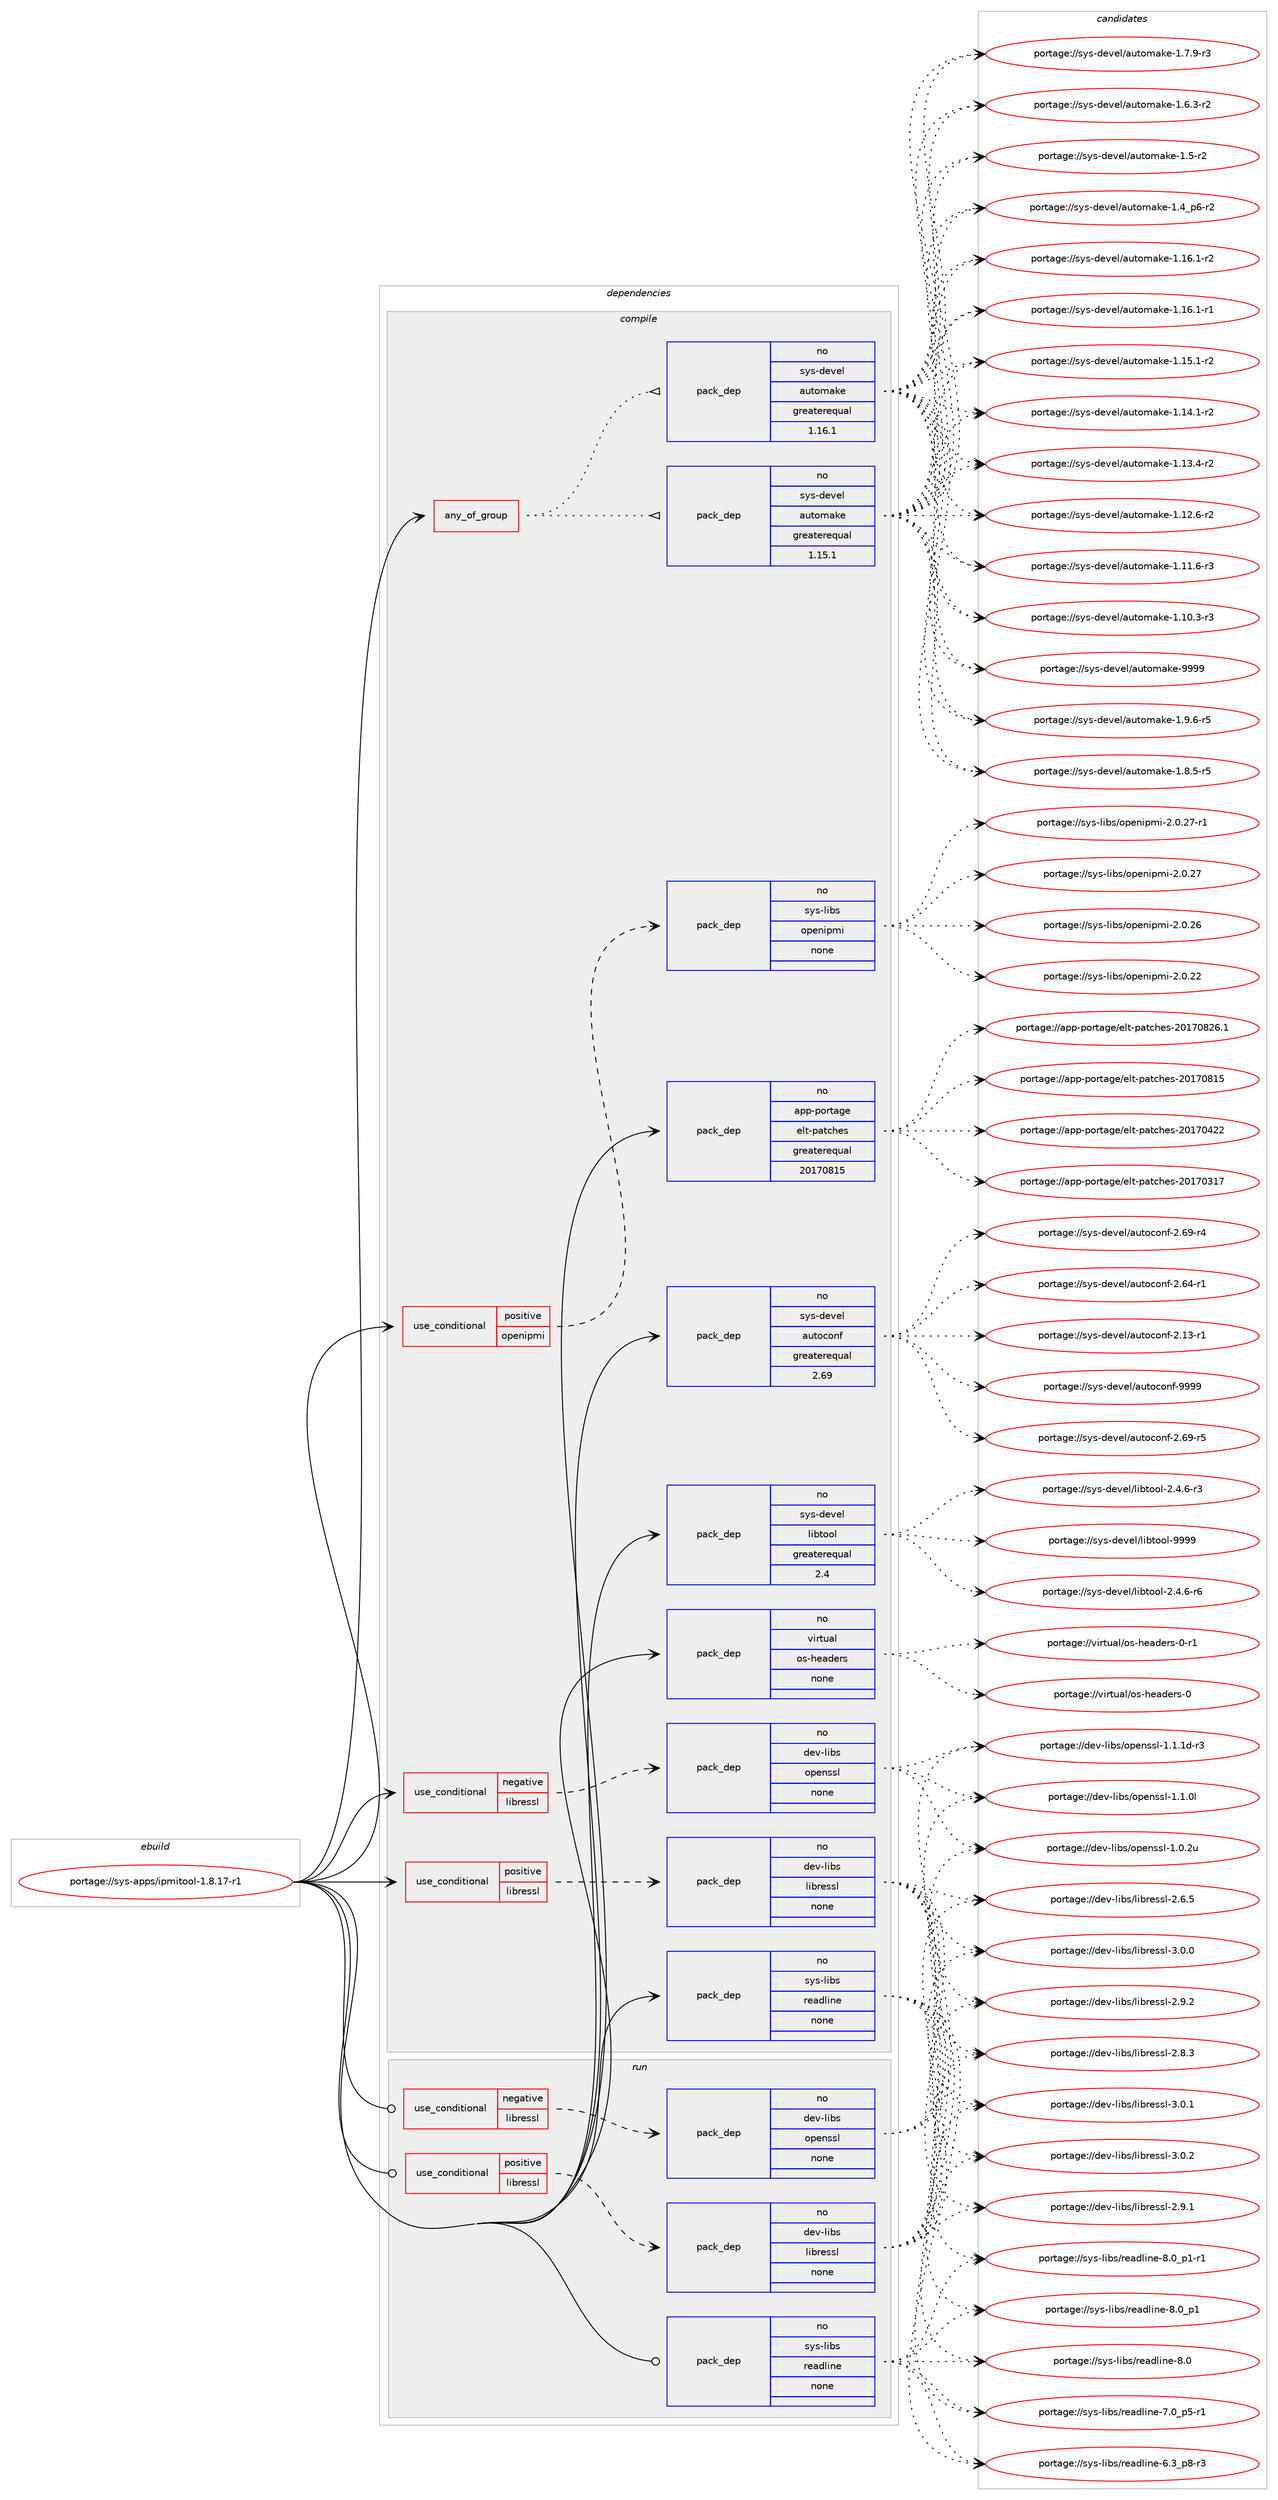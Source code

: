 digraph prolog {

# *************
# Graph options
# *************

newrank=true;
concentrate=true;
compound=true;
graph [rankdir=LR,fontname=Helvetica,fontsize=10,ranksep=1.5];#, ranksep=2.5, nodesep=0.2];
edge  [arrowhead=vee];
node  [fontname=Helvetica,fontsize=10];

# **********
# The ebuild
# **********

subgraph cluster_leftcol {
color=gray;
rank=same;
label=<<i>ebuild</i>>;
id [label="portage://sys-apps/ipmitool-1.8.17-r1", color=red, width=4, href="../sys-apps/ipmitool-1.8.17-r1.svg"];
}

# ****************
# The dependencies
# ****************

subgraph cluster_midcol {
color=gray;
label=<<i>dependencies</i>>;
subgraph cluster_compile {
fillcolor="#eeeeee";
style=filled;
label=<<i>compile</i>>;
subgraph any1440 {
dependency72178 [label=<<TABLE BORDER="0" CELLBORDER="1" CELLSPACING="0" CELLPADDING="4"><TR><TD CELLPADDING="10">any_of_group</TD></TR></TABLE>>, shape=none, color=red];subgraph pack55976 {
dependency72179 [label=<<TABLE BORDER="0" CELLBORDER="1" CELLSPACING="0" CELLPADDING="4" WIDTH="220"><TR><TD ROWSPAN="6" CELLPADDING="30">pack_dep</TD></TR><TR><TD WIDTH="110">no</TD></TR><TR><TD>sys-devel</TD></TR><TR><TD>automake</TD></TR><TR><TD>greaterequal</TD></TR><TR><TD>1.16.1</TD></TR></TABLE>>, shape=none, color=blue];
}
dependency72178:e -> dependency72179:w [weight=20,style="dotted",arrowhead="oinv"];
subgraph pack55977 {
dependency72180 [label=<<TABLE BORDER="0" CELLBORDER="1" CELLSPACING="0" CELLPADDING="4" WIDTH="220"><TR><TD ROWSPAN="6" CELLPADDING="30">pack_dep</TD></TR><TR><TD WIDTH="110">no</TD></TR><TR><TD>sys-devel</TD></TR><TR><TD>automake</TD></TR><TR><TD>greaterequal</TD></TR><TR><TD>1.15.1</TD></TR></TABLE>>, shape=none, color=blue];
}
dependency72178:e -> dependency72180:w [weight=20,style="dotted",arrowhead="oinv"];
}
id:e -> dependency72178:w [weight=20,style="solid",arrowhead="vee"];
subgraph cond14690 {
dependency72181 [label=<<TABLE BORDER="0" CELLBORDER="1" CELLSPACING="0" CELLPADDING="4"><TR><TD ROWSPAN="3" CELLPADDING="10">use_conditional</TD></TR><TR><TD>negative</TD></TR><TR><TD>libressl</TD></TR></TABLE>>, shape=none, color=red];
subgraph pack55978 {
dependency72182 [label=<<TABLE BORDER="0" CELLBORDER="1" CELLSPACING="0" CELLPADDING="4" WIDTH="220"><TR><TD ROWSPAN="6" CELLPADDING="30">pack_dep</TD></TR><TR><TD WIDTH="110">no</TD></TR><TR><TD>dev-libs</TD></TR><TR><TD>openssl</TD></TR><TR><TD>none</TD></TR><TR><TD></TD></TR></TABLE>>, shape=none, color=blue];
}
dependency72181:e -> dependency72182:w [weight=20,style="dashed",arrowhead="vee"];
}
id:e -> dependency72181:w [weight=20,style="solid",arrowhead="vee"];
subgraph cond14691 {
dependency72183 [label=<<TABLE BORDER="0" CELLBORDER="1" CELLSPACING="0" CELLPADDING="4"><TR><TD ROWSPAN="3" CELLPADDING="10">use_conditional</TD></TR><TR><TD>positive</TD></TR><TR><TD>libressl</TD></TR></TABLE>>, shape=none, color=red];
subgraph pack55979 {
dependency72184 [label=<<TABLE BORDER="0" CELLBORDER="1" CELLSPACING="0" CELLPADDING="4" WIDTH="220"><TR><TD ROWSPAN="6" CELLPADDING="30">pack_dep</TD></TR><TR><TD WIDTH="110">no</TD></TR><TR><TD>dev-libs</TD></TR><TR><TD>libressl</TD></TR><TR><TD>none</TD></TR><TR><TD></TD></TR></TABLE>>, shape=none, color=blue];
}
dependency72183:e -> dependency72184:w [weight=20,style="dashed",arrowhead="vee"];
}
id:e -> dependency72183:w [weight=20,style="solid",arrowhead="vee"];
subgraph cond14692 {
dependency72185 [label=<<TABLE BORDER="0" CELLBORDER="1" CELLSPACING="0" CELLPADDING="4"><TR><TD ROWSPAN="3" CELLPADDING="10">use_conditional</TD></TR><TR><TD>positive</TD></TR><TR><TD>openipmi</TD></TR></TABLE>>, shape=none, color=red];
subgraph pack55980 {
dependency72186 [label=<<TABLE BORDER="0" CELLBORDER="1" CELLSPACING="0" CELLPADDING="4" WIDTH="220"><TR><TD ROWSPAN="6" CELLPADDING="30">pack_dep</TD></TR><TR><TD WIDTH="110">no</TD></TR><TR><TD>sys-libs</TD></TR><TR><TD>openipmi</TD></TR><TR><TD>none</TD></TR><TR><TD></TD></TR></TABLE>>, shape=none, color=blue];
}
dependency72185:e -> dependency72186:w [weight=20,style="dashed",arrowhead="vee"];
}
id:e -> dependency72185:w [weight=20,style="solid",arrowhead="vee"];
subgraph pack55981 {
dependency72187 [label=<<TABLE BORDER="0" CELLBORDER="1" CELLSPACING="0" CELLPADDING="4" WIDTH="220"><TR><TD ROWSPAN="6" CELLPADDING="30">pack_dep</TD></TR><TR><TD WIDTH="110">no</TD></TR><TR><TD>app-portage</TD></TR><TR><TD>elt-patches</TD></TR><TR><TD>greaterequal</TD></TR><TR><TD>20170815</TD></TR></TABLE>>, shape=none, color=blue];
}
id:e -> dependency72187:w [weight=20,style="solid",arrowhead="vee"];
subgraph pack55982 {
dependency72188 [label=<<TABLE BORDER="0" CELLBORDER="1" CELLSPACING="0" CELLPADDING="4" WIDTH="220"><TR><TD ROWSPAN="6" CELLPADDING="30">pack_dep</TD></TR><TR><TD WIDTH="110">no</TD></TR><TR><TD>sys-devel</TD></TR><TR><TD>autoconf</TD></TR><TR><TD>greaterequal</TD></TR><TR><TD>2.69</TD></TR></TABLE>>, shape=none, color=blue];
}
id:e -> dependency72188:w [weight=20,style="solid",arrowhead="vee"];
subgraph pack55983 {
dependency72189 [label=<<TABLE BORDER="0" CELLBORDER="1" CELLSPACING="0" CELLPADDING="4" WIDTH="220"><TR><TD ROWSPAN="6" CELLPADDING="30">pack_dep</TD></TR><TR><TD WIDTH="110">no</TD></TR><TR><TD>sys-devel</TD></TR><TR><TD>libtool</TD></TR><TR><TD>greaterequal</TD></TR><TR><TD>2.4</TD></TR></TABLE>>, shape=none, color=blue];
}
id:e -> dependency72189:w [weight=20,style="solid",arrowhead="vee"];
subgraph pack55984 {
dependency72190 [label=<<TABLE BORDER="0" CELLBORDER="1" CELLSPACING="0" CELLPADDING="4" WIDTH="220"><TR><TD ROWSPAN="6" CELLPADDING="30">pack_dep</TD></TR><TR><TD WIDTH="110">no</TD></TR><TR><TD>sys-libs</TD></TR><TR><TD>readline</TD></TR><TR><TD>none</TD></TR><TR><TD></TD></TR></TABLE>>, shape=none, color=blue];
}
id:e -> dependency72190:w [weight=20,style="solid",arrowhead="vee"];
subgraph pack55985 {
dependency72191 [label=<<TABLE BORDER="0" CELLBORDER="1" CELLSPACING="0" CELLPADDING="4" WIDTH="220"><TR><TD ROWSPAN="6" CELLPADDING="30">pack_dep</TD></TR><TR><TD WIDTH="110">no</TD></TR><TR><TD>virtual</TD></TR><TR><TD>os-headers</TD></TR><TR><TD>none</TD></TR><TR><TD></TD></TR></TABLE>>, shape=none, color=blue];
}
id:e -> dependency72191:w [weight=20,style="solid",arrowhead="vee"];
}
subgraph cluster_compileandrun {
fillcolor="#eeeeee";
style=filled;
label=<<i>compile and run</i>>;
}
subgraph cluster_run {
fillcolor="#eeeeee";
style=filled;
label=<<i>run</i>>;
subgraph cond14693 {
dependency72192 [label=<<TABLE BORDER="0" CELLBORDER="1" CELLSPACING="0" CELLPADDING="4"><TR><TD ROWSPAN="3" CELLPADDING="10">use_conditional</TD></TR><TR><TD>negative</TD></TR><TR><TD>libressl</TD></TR></TABLE>>, shape=none, color=red];
subgraph pack55986 {
dependency72193 [label=<<TABLE BORDER="0" CELLBORDER="1" CELLSPACING="0" CELLPADDING="4" WIDTH="220"><TR><TD ROWSPAN="6" CELLPADDING="30">pack_dep</TD></TR><TR><TD WIDTH="110">no</TD></TR><TR><TD>dev-libs</TD></TR><TR><TD>openssl</TD></TR><TR><TD>none</TD></TR><TR><TD></TD></TR></TABLE>>, shape=none, color=blue];
}
dependency72192:e -> dependency72193:w [weight=20,style="dashed",arrowhead="vee"];
}
id:e -> dependency72192:w [weight=20,style="solid",arrowhead="odot"];
subgraph cond14694 {
dependency72194 [label=<<TABLE BORDER="0" CELLBORDER="1" CELLSPACING="0" CELLPADDING="4"><TR><TD ROWSPAN="3" CELLPADDING="10">use_conditional</TD></TR><TR><TD>positive</TD></TR><TR><TD>libressl</TD></TR></TABLE>>, shape=none, color=red];
subgraph pack55987 {
dependency72195 [label=<<TABLE BORDER="0" CELLBORDER="1" CELLSPACING="0" CELLPADDING="4" WIDTH="220"><TR><TD ROWSPAN="6" CELLPADDING="30">pack_dep</TD></TR><TR><TD WIDTH="110">no</TD></TR><TR><TD>dev-libs</TD></TR><TR><TD>libressl</TD></TR><TR><TD>none</TD></TR><TR><TD></TD></TR></TABLE>>, shape=none, color=blue];
}
dependency72194:e -> dependency72195:w [weight=20,style="dashed",arrowhead="vee"];
}
id:e -> dependency72194:w [weight=20,style="solid",arrowhead="odot"];
subgraph pack55988 {
dependency72196 [label=<<TABLE BORDER="0" CELLBORDER="1" CELLSPACING="0" CELLPADDING="4" WIDTH="220"><TR><TD ROWSPAN="6" CELLPADDING="30">pack_dep</TD></TR><TR><TD WIDTH="110">no</TD></TR><TR><TD>sys-libs</TD></TR><TR><TD>readline</TD></TR><TR><TD>none</TD></TR><TR><TD></TD></TR></TABLE>>, shape=none, color=blue];
}
id:e -> dependency72196:w [weight=20,style="solid",arrowhead="odot"];
}
}

# **************
# The candidates
# **************

subgraph cluster_choices {
rank=same;
color=gray;
label=<<i>candidates</i>>;

subgraph choice55976 {
color=black;
nodesep=1;
choice115121115451001011181011084797117116111109971071014557575757 [label="portage://sys-devel/automake-9999", color=red, width=4,href="../sys-devel/automake-9999.svg"];
choice115121115451001011181011084797117116111109971071014549465746544511453 [label="portage://sys-devel/automake-1.9.6-r5", color=red, width=4,href="../sys-devel/automake-1.9.6-r5.svg"];
choice115121115451001011181011084797117116111109971071014549465646534511453 [label="portage://sys-devel/automake-1.8.5-r5", color=red, width=4,href="../sys-devel/automake-1.8.5-r5.svg"];
choice115121115451001011181011084797117116111109971071014549465546574511451 [label="portage://sys-devel/automake-1.7.9-r3", color=red, width=4,href="../sys-devel/automake-1.7.9-r3.svg"];
choice115121115451001011181011084797117116111109971071014549465446514511450 [label="portage://sys-devel/automake-1.6.3-r2", color=red, width=4,href="../sys-devel/automake-1.6.3-r2.svg"];
choice11512111545100101118101108479711711611110997107101454946534511450 [label="portage://sys-devel/automake-1.5-r2", color=red, width=4,href="../sys-devel/automake-1.5-r2.svg"];
choice115121115451001011181011084797117116111109971071014549465295112544511450 [label="portage://sys-devel/automake-1.4_p6-r2", color=red, width=4,href="../sys-devel/automake-1.4_p6-r2.svg"];
choice11512111545100101118101108479711711611110997107101454946495446494511450 [label="portage://sys-devel/automake-1.16.1-r2", color=red, width=4,href="../sys-devel/automake-1.16.1-r2.svg"];
choice11512111545100101118101108479711711611110997107101454946495446494511449 [label="portage://sys-devel/automake-1.16.1-r1", color=red, width=4,href="../sys-devel/automake-1.16.1-r1.svg"];
choice11512111545100101118101108479711711611110997107101454946495346494511450 [label="portage://sys-devel/automake-1.15.1-r2", color=red, width=4,href="../sys-devel/automake-1.15.1-r2.svg"];
choice11512111545100101118101108479711711611110997107101454946495246494511450 [label="portage://sys-devel/automake-1.14.1-r2", color=red, width=4,href="../sys-devel/automake-1.14.1-r2.svg"];
choice11512111545100101118101108479711711611110997107101454946495146524511450 [label="portage://sys-devel/automake-1.13.4-r2", color=red, width=4,href="../sys-devel/automake-1.13.4-r2.svg"];
choice11512111545100101118101108479711711611110997107101454946495046544511450 [label="portage://sys-devel/automake-1.12.6-r2", color=red, width=4,href="../sys-devel/automake-1.12.6-r2.svg"];
choice11512111545100101118101108479711711611110997107101454946494946544511451 [label="portage://sys-devel/automake-1.11.6-r3", color=red, width=4,href="../sys-devel/automake-1.11.6-r3.svg"];
choice11512111545100101118101108479711711611110997107101454946494846514511451 [label="portage://sys-devel/automake-1.10.3-r3", color=red, width=4,href="../sys-devel/automake-1.10.3-r3.svg"];
dependency72179:e -> choice115121115451001011181011084797117116111109971071014557575757:w [style=dotted,weight="100"];
dependency72179:e -> choice115121115451001011181011084797117116111109971071014549465746544511453:w [style=dotted,weight="100"];
dependency72179:e -> choice115121115451001011181011084797117116111109971071014549465646534511453:w [style=dotted,weight="100"];
dependency72179:e -> choice115121115451001011181011084797117116111109971071014549465546574511451:w [style=dotted,weight="100"];
dependency72179:e -> choice115121115451001011181011084797117116111109971071014549465446514511450:w [style=dotted,weight="100"];
dependency72179:e -> choice11512111545100101118101108479711711611110997107101454946534511450:w [style=dotted,weight="100"];
dependency72179:e -> choice115121115451001011181011084797117116111109971071014549465295112544511450:w [style=dotted,weight="100"];
dependency72179:e -> choice11512111545100101118101108479711711611110997107101454946495446494511450:w [style=dotted,weight="100"];
dependency72179:e -> choice11512111545100101118101108479711711611110997107101454946495446494511449:w [style=dotted,weight="100"];
dependency72179:e -> choice11512111545100101118101108479711711611110997107101454946495346494511450:w [style=dotted,weight="100"];
dependency72179:e -> choice11512111545100101118101108479711711611110997107101454946495246494511450:w [style=dotted,weight="100"];
dependency72179:e -> choice11512111545100101118101108479711711611110997107101454946495146524511450:w [style=dotted,weight="100"];
dependency72179:e -> choice11512111545100101118101108479711711611110997107101454946495046544511450:w [style=dotted,weight="100"];
dependency72179:e -> choice11512111545100101118101108479711711611110997107101454946494946544511451:w [style=dotted,weight="100"];
dependency72179:e -> choice11512111545100101118101108479711711611110997107101454946494846514511451:w [style=dotted,weight="100"];
}
subgraph choice55977 {
color=black;
nodesep=1;
choice115121115451001011181011084797117116111109971071014557575757 [label="portage://sys-devel/automake-9999", color=red, width=4,href="../sys-devel/automake-9999.svg"];
choice115121115451001011181011084797117116111109971071014549465746544511453 [label="portage://sys-devel/automake-1.9.6-r5", color=red, width=4,href="../sys-devel/automake-1.9.6-r5.svg"];
choice115121115451001011181011084797117116111109971071014549465646534511453 [label="portage://sys-devel/automake-1.8.5-r5", color=red, width=4,href="../sys-devel/automake-1.8.5-r5.svg"];
choice115121115451001011181011084797117116111109971071014549465546574511451 [label="portage://sys-devel/automake-1.7.9-r3", color=red, width=4,href="../sys-devel/automake-1.7.9-r3.svg"];
choice115121115451001011181011084797117116111109971071014549465446514511450 [label="portage://sys-devel/automake-1.6.3-r2", color=red, width=4,href="../sys-devel/automake-1.6.3-r2.svg"];
choice11512111545100101118101108479711711611110997107101454946534511450 [label="portage://sys-devel/automake-1.5-r2", color=red, width=4,href="../sys-devel/automake-1.5-r2.svg"];
choice115121115451001011181011084797117116111109971071014549465295112544511450 [label="portage://sys-devel/automake-1.4_p6-r2", color=red, width=4,href="../sys-devel/automake-1.4_p6-r2.svg"];
choice11512111545100101118101108479711711611110997107101454946495446494511450 [label="portage://sys-devel/automake-1.16.1-r2", color=red, width=4,href="../sys-devel/automake-1.16.1-r2.svg"];
choice11512111545100101118101108479711711611110997107101454946495446494511449 [label="portage://sys-devel/automake-1.16.1-r1", color=red, width=4,href="../sys-devel/automake-1.16.1-r1.svg"];
choice11512111545100101118101108479711711611110997107101454946495346494511450 [label="portage://sys-devel/automake-1.15.1-r2", color=red, width=4,href="../sys-devel/automake-1.15.1-r2.svg"];
choice11512111545100101118101108479711711611110997107101454946495246494511450 [label="portage://sys-devel/automake-1.14.1-r2", color=red, width=4,href="../sys-devel/automake-1.14.1-r2.svg"];
choice11512111545100101118101108479711711611110997107101454946495146524511450 [label="portage://sys-devel/automake-1.13.4-r2", color=red, width=4,href="../sys-devel/automake-1.13.4-r2.svg"];
choice11512111545100101118101108479711711611110997107101454946495046544511450 [label="portage://sys-devel/automake-1.12.6-r2", color=red, width=4,href="../sys-devel/automake-1.12.6-r2.svg"];
choice11512111545100101118101108479711711611110997107101454946494946544511451 [label="portage://sys-devel/automake-1.11.6-r3", color=red, width=4,href="../sys-devel/automake-1.11.6-r3.svg"];
choice11512111545100101118101108479711711611110997107101454946494846514511451 [label="portage://sys-devel/automake-1.10.3-r3", color=red, width=4,href="../sys-devel/automake-1.10.3-r3.svg"];
dependency72180:e -> choice115121115451001011181011084797117116111109971071014557575757:w [style=dotted,weight="100"];
dependency72180:e -> choice115121115451001011181011084797117116111109971071014549465746544511453:w [style=dotted,weight="100"];
dependency72180:e -> choice115121115451001011181011084797117116111109971071014549465646534511453:w [style=dotted,weight="100"];
dependency72180:e -> choice115121115451001011181011084797117116111109971071014549465546574511451:w [style=dotted,weight="100"];
dependency72180:e -> choice115121115451001011181011084797117116111109971071014549465446514511450:w [style=dotted,weight="100"];
dependency72180:e -> choice11512111545100101118101108479711711611110997107101454946534511450:w [style=dotted,weight="100"];
dependency72180:e -> choice115121115451001011181011084797117116111109971071014549465295112544511450:w [style=dotted,weight="100"];
dependency72180:e -> choice11512111545100101118101108479711711611110997107101454946495446494511450:w [style=dotted,weight="100"];
dependency72180:e -> choice11512111545100101118101108479711711611110997107101454946495446494511449:w [style=dotted,weight="100"];
dependency72180:e -> choice11512111545100101118101108479711711611110997107101454946495346494511450:w [style=dotted,weight="100"];
dependency72180:e -> choice11512111545100101118101108479711711611110997107101454946495246494511450:w [style=dotted,weight="100"];
dependency72180:e -> choice11512111545100101118101108479711711611110997107101454946495146524511450:w [style=dotted,weight="100"];
dependency72180:e -> choice11512111545100101118101108479711711611110997107101454946495046544511450:w [style=dotted,weight="100"];
dependency72180:e -> choice11512111545100101118101108479711711611110997107101454946494946544511451:w [style=dotted,weight="100"];
dependency72180:e -> choice11512111545100101118101108479711711611110997107101454946494846514511451:w [style=dotted,weight="100"];
}
subgraph choice55978 {
color=black;
nodesep=1;
choice1001011184510810598115471111121011101151151084549464946491004511451 [label="portage://dev-libs/openssl-1.1.1d-r3", color=red, width=4,href="../dev-libs/openssl-1.1.1d-r3.svg"];
choice100101118451081059811547111112101110115115108454946494648108 [label="portage://dev-libs/openssl-1.1.0l", color=red, width=4,href="../dev-libs/openssl-1.1.0l.svg"];
choice100101118451081059811547111112101110115115108454946484650117 [label="portage://dev-libs/openssl-1.0.2u", color=red, width=4,href="../dev-libs/openssl-1.0.2u.svg"];
dependency72182:e -> choice1001011184510810598115471111121011101151151084549464946491004511451:w [style=dotted,weight="100"];
dependency72182:e -> choice100101118451081059811547111112101110115115108454946494648108:w [style=dotted,weight="100"];
dependency72182:e -> choice100101118451081059811547111112101110115115108454946484650117:w [style=dotted,weight="100"];
}
subgraph choice55979 {
color=black;
nodesep=1;
choice10010111845108105981154710810598114101115115108455146484650 [label="portage://dev-libs/libressl-3.0.2", color=red, width=4,href="../dev-libs/libressl-3.0.2.svg"];
choice10010111845108105981154710810598114101115115108455146484649 [label="portage://dev-libs/libressl-3.0.1", color=red, width=4,href="../dev-libs/libressl-3.0.1.svg"];
choice10010111845108105981154710810598114101115115108455146484648 [label="portage://dev-libs/libressl-3.0.0", color=red, width=4,href="../dev-libs/libressl-3.0.0.svg"];
choice10010111845108105981154710810598114101115115108455046574650 [label="portage://dev-libs/libressl-2.9.2", color=red, width=4,href="../dev-libs/libressl-2.9.2.svg"];
choice10010111845108105981154710810598114101115115108455046574649 [label="portage://dev-libs/libressl-2.9.1", color=red, width=4,href="../dev-libs/libressl-2.9.1.svg"];
choice10010111845108105981154710810598114101115115108455046564651 [label="portage://dev-libs/libressl-2.8.3", color=red, width=4,href="../dev-libs/libressl-2.8.3.svg"];
choice10010111845108105981154710810598114101115115108455046544653 [label="portage://dev-libs/libressl-2.6.5", color=red, width=4,href="../dev-libs/libressl-2.6.5.svg"];
dependency72184:e -> choice10010111845108105981154710810598114101115115108455146484650:w [style=dotted,weight="100"];
dependency72184:e -> choice10010111845108105981154710810598114101115115108455146484649:w [style=dotted,weight="100"];
dependency72184:e -> choice10010111845108105981154710810598114101115115108455146484648:w [style=dotted,weight="100"];
dependency72184:e -> choice10010111845108105981154710810598114101115115108455046574650:w [style=dotted,weight="100"];
dependency72184:e -> choice10010111845108105981154710810598114101115115108455046574649:w [style=dotted,weight="100"];
dependency72184:e -> choice10010111845108105981154710810598114101115115108455046564651:w [style=dotted,weight="100"];
dependency72184:e -> choice10010111845108105981154710810598114101115115108455046544653:w [style=dotted,weight="100"];
}
subgraph choice55980 {
color=black;
nodesep=1;
choice115121115451081059811547111112101110105112109105455046484650554511449 [label="portage://sys-libs/openipmi-2.0.27-r1", color=red, width=4,href="../sys-libs/openipmi-2.0.27-r1.svg"];
choice11512111545108105981154711111210111010511210910545504648465055 [label="portage://sys-libs/openipmi-2.0.27", color=red, width=4,href="../sys-libs/openipmi-2.0.27.svg"];
choice11512111545108105981154711111210111010511210910545504648465054 [label="portage://sys-libs/openipmi-2.0.26", color=red, width=4,href="../sys-libs/openipmi-2.0.26.svg"];
choice11512111545108105981154711111210111010511210910545504648465050 [label="portage://sys-libs/openipmi-2.0.22", color=red, width=4,href="../sys-libs/openipmi-2.0.22.svg"];
dependency72186:e -> choice115121115451081059811547111112101110105112109105455046484650554511449:w [style=dotted,weight="100"];
dependency72186:e -> choice11512111545108105981154711111210111010511210910545504648465055:w [style=dotted,weight="100"];
dependency72186:e -> choice11512111545108105981154711111210111010511210910545504648465054:w [style=dotted,weight="100"];
dependency72186:e -> choice11512111545108105981154711111210111010511210910545504648465050:w [style=dotted,weight="100"];
}
subgraph choice55981 {
color=black;
nodesep=1;
choice971121124511211111411697103101471011081164511297116991041011154550484955485650544649 [label="portage://app-portage/elt-patches-20170826.1", color=red, width=4,href="../app-portage/elt-patches-20170826.1.svg"];
choice97112112451121111141169710310147101108116451129711699104101115455048495548564953 [label="portage://app-portage/elt-patches-20170815", color=red, width=4,href="../app-portage/elt-patches-20170815.svg"];
choice97112112451121111141169710310147101108116451129711699104101115455048495548525050 [label="portage://app-portage/elt-patches-20170422", color=red, width=4,href="../app-portage/elt-patches-20170422.svg"];
choice97112112451121111141169710310147101108116451129711699104101115455048495548514955 [label="portage://app-portage/elt-patches-20170317", color=red, width=4,href="../app-portage/elt-patches-20170317.svg"];
dependency72187:e -> choice971121124511211111411697103101471011081164511297116991041011154550484955485650544649:w [style=dotted,weight="100"];
dependency72187:e -> choice97112112451121111141169710310147101108116451129711699104101115455048495548564953:w [style=dotted,weight="100"];
dependency72187:e -> choice97112112451121111141169710310147101108116451129711699104101115455048495548525050:w [style=dotted,weight="100"];
dependency72187:e -> choice97112112451121111141169710310147101108116451129711699104101115455048495548514955:w [style=dotted,weight="100"];
}
subgraph choice55982 {
color=black;
nodesep=1;
choice115121115451001011181011084797117116111991111101024557575757 [label="portage://sys-devel/autoconf-9999", color=red, width=4,href="../sys-devel/autoconf-9999.svg"];
choice1151211154510010111810110847971171161119911111010245504654574511453 [label="portage://sys-devel/autoconf-2.69-r5", color=red, width=4,href="../sys-devel/autoconf-2.69-r5.svg"];
choice1151211154510010111810110847971171161119911111010245504654574511452 [label="portage://sys-devel/autoconf-2.69-r4", color=red, width=4,href="../sys-devel/autoconf-2.69-r4.svg"];
choice1151211154510010111810110847971171161119911111010245504654524511449 [label="portage://sys-devel/autoconf-2.64-r1", color=red, width=4,href="../sys-devel/autoconf-2.64-r1.svg"];
choice1151211154510010111810110847971171161119911111010245504649514511449 [label="portage://sys-devel/autoconf-2.13-r1", color=red, width=4,href="../sys-devel/autoconf-2.13-r1.svg"];
dependency72188:e -> choice115121115451001011181011084797117116111991111101024557575757:w [style=dotted,weight="100"];
dependency72188:e -> choice1151211154510010111810110847971171161119911111010245504654574511453:w [style=dotted,weight="100"];
dependency72188:e -> choice1151211154510010111810110847971171161119911111010245504654574511452:w [style=dotted,weight="100"];
dependency72188:e -> choice1151211154510010111810110847971171161119911111010245504654524511449:w [style=dotted,weight="100"];
dependency72188:e -> choice1151211154510010111810110847971171161119911111010245504649514511449:w [style=dotted,weight="100"];
}
subgraph choice55983 {
color=black;
nodesep=1;
choice1151211154510010111810110847108105981161111111084557575757 [label="portage://sys-devel/libtool-9999", color=red, width=4,href="../sys-devel/libtool-9999.svg"];
choice1151211154510010111810110847108105981161111111084550465246544511454 [label="portage://sys-devel/libtool-2.4.6-r6", color=red, width=4,href="../sys-devel/libtool-2.4.6-r6.svg"];
choice1151211154510010111810110847108105981161111111084550465246544511451 [label="portage://sys-devel/libtool-2.4.6-r3", color=red, width=4,href="../sys-devel/libtool-2.4.6-r3.svg"];
dependency72189:e -> choice1151211154510010111810110847108105981161111111084557575757:w [style=dotted,weight="100"];
dependency72189:e -> choice1151211154510010111810110847108105981161111111084550465246544511454:w [style=dotted,weight="100"];
dependency72189:e -> choice1151211154510010111810110847108105981161111111084550465246544511451:w [style=dotted,weight="100"];
}
subgraph choice55984 {
color=black;
nodesep=1;
choice115121115451081059811547114101971001081051101014556464895112494511449 [label="portage://sys-libs/readline-8.0_p1-r1", color=red, width=4,href="../sys-libs/readline-8.0_p1-r1.svg"];
choice11512111545108105981154711410197100108105110101455646489511249 [label="portage://sys-libs/readline-8.0_p1", color=red, width=4,href="../sys-libs/readline-8.0_p1.svg"];
choice1151211154510810598115471141019710010810511010145564648 [label="portage://sys-libs/readline-8.0", color=red, width=4,href="../sys-libs/readline-8.0.svg"];
choice115121115451081059811547114101971001081051101014555464895112534511449 [label="portage://sys-libs/readline-7.0_p5-r1", color=red, width=4,href="../sys-libs/readline-7.0_p5-r1.svg"];
choice115121115451081059811547114101971001081051101014554465195112564511451 [label="portage://sys-libs/readline-6.3_p8-r3", color=red, width=4,href="../sys-libs/readline-6.3_p8-r3.svg"];
dependency72190:e -> choice115121115451081059811547114101971001081051101014556464895112494511449:w [style=dotted,weight="100"];
dependency72190:e -> choice11512111545108105981154711410197100108105110101455646489511249:w [style=dotted,weight="100"];
dependency72190:e -> choice1151211154510810598115471141019710010810511010145564648:w [style=dotted,weight="100"];
dependency72190:e -> choice115121115451081059811547114101971001081051101014555464895112534511449:w [style=dotted,weight="100"];
dependency72190:e -> choice115121115451081059811547114101971001081051101014554465195112564511451:w [style=dotted,weight="100"];
}
subgraph choice55985 {
color=black;
nodesep=1;
choice1181051141161179710847111115451041019710010111411545484511449 [label="portage://virtual/os-headers-0-r1", color=red, width=4,href="../virtual/os-headers-0-r1.svg"];
choice118105114116117971084711111545104101971001011141154548 [label="portage://virtual/os-headers-0", color=red, width=4,href="../virtual/os-headers-0.svg"];
dependency72191:e -> choice1181051141161179710847111115451041019710010111411545484511449:w [style=dotted,weight="100"];
dependency72191:e -> choice118105114116117971084711111545104101971001011141154548:w [style=dotted,weight="100"];
}
subgraph choice55986 {
color=black;
nodesep=1;
choice1001011184510810598115471111121011101151151084549464946491004511451 [label="portage://dev-libs/openssl-1.1.1d-r3", color=red, width=4,href="../dev-libs/openssl-1.1.1d-r3.svg"];
choice100101118451081059811547111112101110115115108454946494648108 [label="portage://dev-libs/openssl-1.1.0l", color=red, width=4,href="../dev-libs/openssl-1.1.0l.svg"];
choice100101118451081059811547111112101110115115108454946484650117 [label="portage://dev-libs/openssl-1.0.2u", color=red, width=4,href="../dev-libs/openssl-1.0.2u.svg"];
dependency72193:e -> choice1001011184510810598115471111121011101151151084549464946491004511451:w [style=dotted,weight="100"];
dependency72193:e -> choice100101118451081059811547111112101110115115108454946494648108:w [style=dotted,weight="100"];
dependency72193:e -> choice100101118451081059811547111112101110115115108454946484650117:w [style=dotted,weight="100"];
}
subgraph choice55987 {
color=black;
nodesep=1;
choice10010111845108105981154710810598114101115115108455146484650 [label="portage://dev-libs/libressl-3.0.2", color=red, width=4,href="../dev-libs/libressl-3.0.2.svg"];
choice10010111845108105981154710810598114101115115108455146484649 [label="portage://dev-libs/libressl-3.0.1", color=red, width=4,href="../dev-libs/libressl-3.0.1.svg"];
choice10010111845108105981154710810598114101115115108455146484648 [label="portage://dev-libs/libressl-3.0.0", color=red, width=4,href="../dev-libs/libressl-3.0.0.svg"];
choice10010111845108105981154710810598114101115115108455046574650 [label="portage://dev-libs/libressl-2.9.2", color=red, width=4,href="../dev-libs/libressl-2.9.2.svg"];
choice10010111845108105981154710810598114101115115108455046574649 [label="portage://dev-libs/libressl-2.9.1", color=red, width=4,href="../dev-libs/libressl-2.9.1.svg"];
choice10010111845108105981154710810598114101115115108455046564651 [label="portage://dev-libs/libressl-2.8.3", color=red, width=4,href="../dev-libs/libressl-2.8.3.svg"];
choice10010111845108105981154710810598114101115115108455046544653 [label="portage://dev-libs/libressl-2.6.5", color=red, width=4,href="../dev-libs/libressl-2.6.5.svg"];
dependency72195:e -> choice10010111845108105981154710810598114101115115108455146484650:w [style=dotted,weight="100"];
dependency72195:e -> choice10010111845108105981154710810598114101115115108455146484649:w [style=dotted,weight="100"];
dependency72195:e -> choice10010111845108105981154710810598114101115115108455146484648:w [style=dotted,weight="100"];
dependency72195:e -> choice10010111845108105981154710810598114101115115108455046574650:w [style=dotted,weight="100"];
dependency72195:e -> choice10010111845108105981154710810598114101115115108455046574649:w [style=dotted,weight="100"];
dependency72195:e -> choice10010111845108105981154710810598114101115115108455046564651:w [style=dotted,weight="100"];
dependency72195:e -> choice10010111845108105981154710810598114101115115108455046544653:w [style=dotted,weight="100"];
}
subgraph choice55988 {
color=black;
nodesep=1;
choice115121115451081059811547114101971001081051101014556464895112494511449 [label="portage://sys-libs/readline-8.0_p1-r1", color=red, width=4,href="../sys-libs/readline-8.0_p1-r1.svg"];
choice11512111545108105981154711410197100108105110101455646489511249 [label="portage://sys-libs/readline-8.0_p1", color=red, width=4,href="../sys-libs/readline-8.0_p1.svg"];
choice1151211154510810598115471141019710010810511010145564648 [label="portage://sys-libs/readline-8.0", color=red, width=4,href="../sys-libs/readline-8.0.svg"];
choice115121115451081059811547114101971001081051101014555464895112534511449 [label="portage://sys-libs/readline-7.0_p5-r1", color=red, width=4,href="../sys-libs/readline-7.0_p5-r1.svg"];
choice115121115451081059811547114101971001081051101014554465195112564511451 [label="portage://sys-libs/readline-6.3_p8-r3", color=red, width=4,href="../sys-libs/readline-6.3_p8-r3.svg"];
dependency72196:e -> choice115121115451081059811547114101971001081051101014556464895112494511449:w [style=dotted,weight="100"];
dependency72196:e -> choice11512111545108105981154711410197100108105110101455646489511249:w [style=dotted,weight="100"];
dependency72196:e -> choice1151211154510810598115471141019710010810511010145564648:w [style=dotted,weight="100"];
dependency72196:e -> choice115121115451081059811547114101971001081051101014555464895112534511449:w [style=dotted,weight="100"];
dependency72196:e -> choice115121115451081059811547114101971001081051101014554465195112564511451:w [style=dotted,weight="100"];
}
}

}
